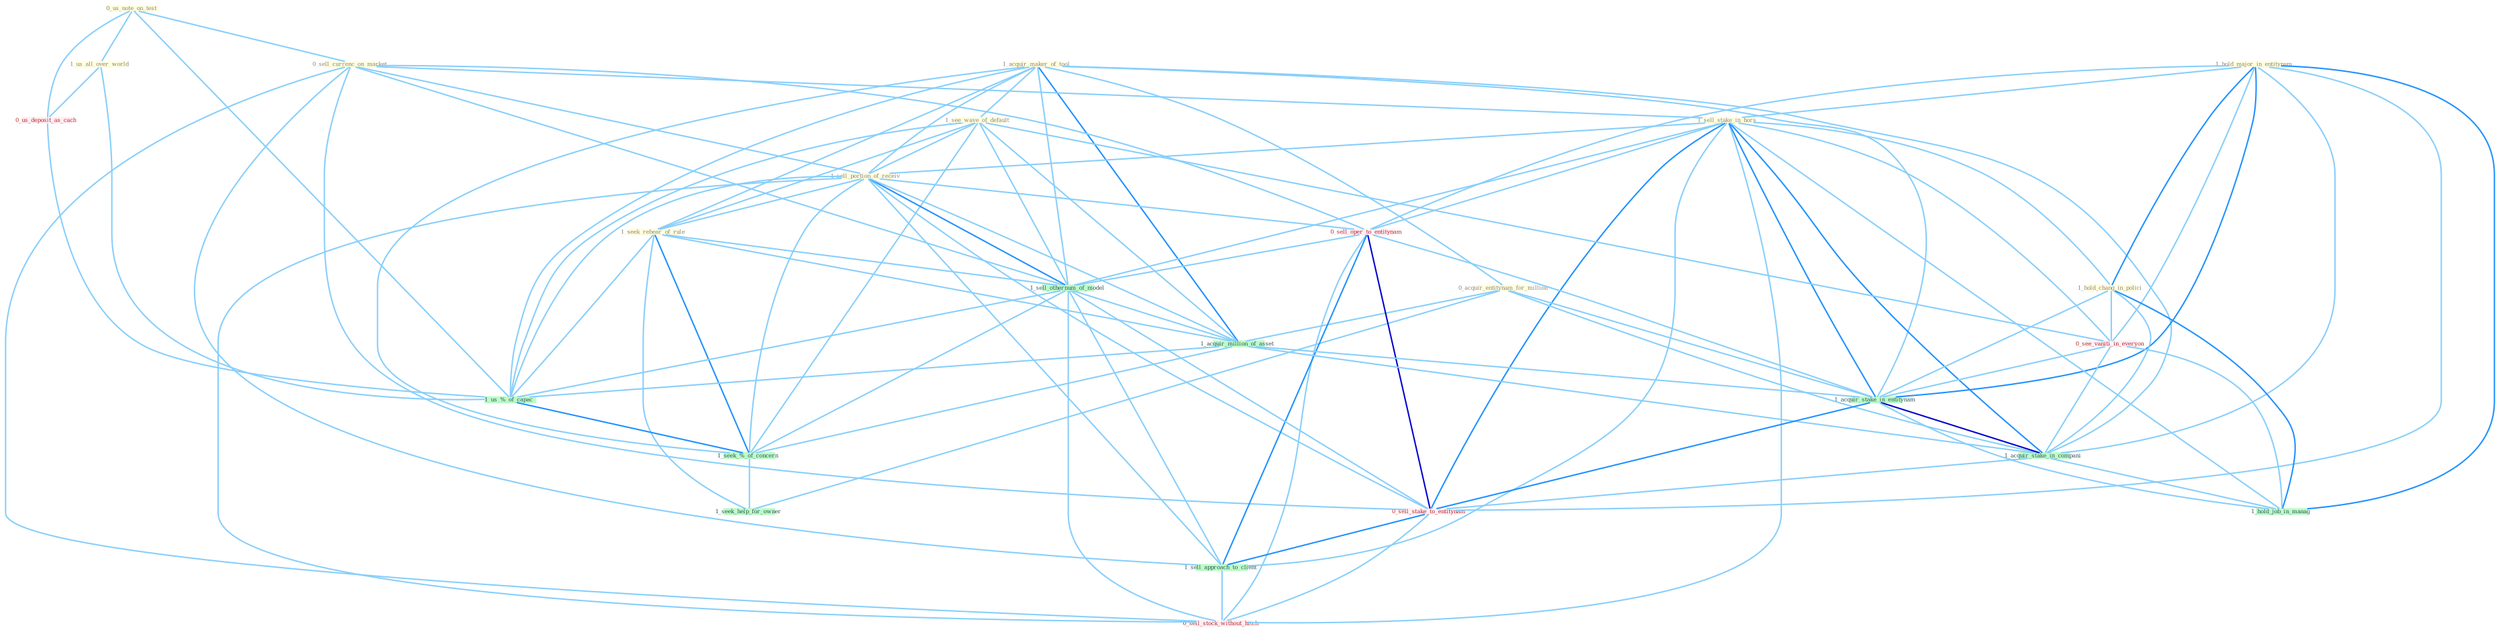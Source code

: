 Graph G{ 
    node
    [shape=polygon,style=filled,width=.5,height=.06,color="#BDFCC9",fixedsize=true,fontsize=4,
    fontcolor="#2f4f4f"];
    {node
    [color="#ffffe0", fontcolor="#8b7d6b"] "1_acquir_maker_of_tool " "0_us_note_on_test " "0_sell_currenc_on_market " "1_hold_major_in_entitynam " "1_sell_stake_in_hors " "1_hold_chang_in_polici " "1_see_wave_of_default " "1_sell_portion_of_receiv " "1_seek_rehear_of_rule " "1_us_all_over_world " "0_acquir_entitynam_for_million "}
{node [color="#fff0f5", fontcolor="#b22222"] "0_sell_oper_to_entitynam " "0_see_vaniti_in_everyon " "0_us_deposit_as_cach " "0_sell_stake_to_entitynam " "0_sell_stock_without_hitch "}
edge [color="#B0E2FF"];

	"1_acquir_maker_of_tool " -- "1_see_wave_of_default " [w="1", color="#87cefa" ];
	"1_acquir_maker_of_tool " -- "1_sell_portion_of_receiv " [w="1", color="#87cefa" ];
	"1_acquir_maker_of_tool " -- "1_seek_rehear_of_rule " [w="1", color="#87cefa" ];
	"1_acquir_maker_of_tool " -- "0_acquir_entitynam_for_million " [w="1", color="#87cefa" ];
	"1_acquir_maker_of_tool " -- "1_sell_othernum_of_model " [w="1", color="#87cefa" ];
	"1_acquir_maker_of_tool " -- "1_acquir_million_of_asset " [w="2", color="#1e90ff" , len=0.8];
	"1_acquir_maker_of_tool " -- "1_acquir_stake_in_entitynam " [w="1", color="#87cefa" ];
	"1_acquir_maker_of_tool " -- "1_acquir_stake_in_compani " [w="1", color="#87cefa" ];
	"1_acquir_maker_of_tool " -- "1_us_%_of_capac " [w="1", color="#87cefa" ];
	"1_acquir_maker_of_tool " -- "1_seek_%_of_concern " [w="1", color="#87cefa" ];
	"0_us_note_on_test " -- "0_sell_currenc_on_market " [w="1", color="#87cefa" ];
	"0_us_note_on_test " -- "1_us_all_over_world " [w="1", color="#87cefa" ];
	"0_us_note_on_test " -- "0_us_deposit_as_cach " [w="1", color="#87cefa" ];
	"0_us_note_on_test " -- "1_us_%_of_capac " [w="1", color="#87cefa" ];
	"0_sell_currenc_on_market " -- "1_sell_stake_in_hors " [w="1", color="#87cefa" ];
	"0_sell_currenc_on_market " -- "1_sell_portion_of_receiv " [w="1", color="#87cefa" ];
	"0_sell_currenc_on_market " -- "0_sell_oper_to_entitynam " [w="1", color="#87cefa" ];
	"0_sell_currenc_on_market " -- "1_sell_othernum_of_model " [w="1", color="#87cefa" ];
	"0_sell_currenc_on_market " -- "0_sell_stake_to_entitynam " [w="1", color="#87cefa" ];
	"0_sell_currenc_on_market " -- "1_sell_approach_to_client " [w="1", color="#87cefa" ];
	"0_sell_currenc_on_market " -- "0_sell_stock_without_hitch " [w="1", color="#87cefa" ];
	"1_hold_major_in_entitynam " -- "1_sell_stake_in_hors " [w="1", color="#87cefa" ];
	"1_hold_major_in_entitynam " -- "1_hold_chang_in_polici " [w="2", color="#1e90ff" , len=0.8];
	"1_hold_major_in_entitynam " -- "0_sell_oper_to_entitynam " [w="1", color="#87cefa" ];
	"1_hold_major_in_entitynam " -- "0_see_vaniti_in_everyon " [w="1", color="#87cefa" ];
	"1_hold_major_in_entitynam " -- "1_acquir_stake_in_entitynam " [w="2", color="#1e90ff" , len=0.8];
	"1_hold_major_in_entitynam " -- "1_acquir_stake_in_compani " [w="1", color="#87cefa" ];
	"1_hold_major_in_entitynam " -- "0_sell_stake_to_entitynam " [w="1", color="#87cefa" ];
	"1_hold_major_in_entitynam " -- "1_hold_job_in_manag " [w="2", color="#1e90ff" , len=0.8];
	"1_sell_stake_in_hors " -- "1_hold_chang_in_polici " [w="1", color="#87cefa" ];
	"1_sell_stake_in_hors " -- "1_sell_portion_of_receiv " [w="1", color="#87cefa" ];
	"1_sell_stake_in_hors " -- "0_sell_oper_to_entitynam " [w="1", color="#87cefa" ];
	"1_sell_stake_in_hors " -- "1_sell_othernum_of_model " [w="1", color="#87cefa" ];
	"1_sell_stake_in_hors " -- "0_see_vaniti_in_everyon " [w="1", color="#87cefa" ];
	"1_sell_stake_in_hors " -- "1_acquir_stake_in_entitynam " [w="2", color="#1e90ff" , len=0.8];
	"1_sell_stake_in_hors " -- "1_acquir_stake_in_compani " [w="2", color="#1e90ff" , len=0.8];
	"1_sell_stake_in_hors " -- "0_sell_stake_to_entitynam " [w="2", color="#1e90ff" , len=0.8];
	"1_sell_stake_in_hors " -- "1_sell_approach_to_client " [w="1", color="#87cefa" ];
	"1_sell_stake_in_hors " -- "1_hold_job_in_manag " [w="1", color="#87cefa" ];
	"1_sell_stake_in_hors " -- "0_sell_stock_without_hitch " [w="1", color="#87cefa" ];
	"1_hold_chang_in_polici " -- "0_see_vaniti_in_everyon " [w="1", color="#87cefa" ];
	"1_hold_chang_in_polici " -- "1_acquir_stake_in_entitynam " [w="1", color="#87cefa" ];
	"1_hold_chang_in_polici " -- "1_acquir_stake_in_compani " [w="1", color="#87cefa" ];
	"1_hold_chang_in_polici " -- "1_hold_job_in_manag " [w="2", color="#1e90ff" , len=0.8];
	"1_see_wave_of_default " -- "1_sell_portion_of_receiv " [w="1", color="#87cefa" ];
	"1_see_wave_of_default " -- "1_seek_rehear_of_rule " [w="1", color="#87cefa" ];
	"1_see_wave_of_default " -- "1_sell_othernum_of_model " [w="1", color="#87cefa" ];
	"1_see_wave_of_default " -- "0_see_vaniti_in_everyon " [w="1", color="#87cefa" ];
	"1_see_wave_of_default " -- "1_acquir_million_of_asset " [w="1", color="#87cefa" ];
	"1_see_wave_of_default " -- "1_us_%_of_capac " [w="1", color="#87cefa" ];
	"1_see_wave_of_default " -- "1_seek_%_of_concern " [w="1", color="#87cefa" ];
	"1_sell_portion_of_receiv " -- "1_seek_rehear_of_rule " [w="1", color="#87cefa" ];
	"1_sell_portion_of_receiv " -- "0_sell_oper_to_entitynam " [w="1", color="#87cefa" ];
	"1_sell_portion_of_receiv " -- "1_sell_othernum_of_model " [w="2", color="#1e90ff" , len=0.8];
	"1_sell_portion_of_receiv " -- "1_acquir_million_of_asset " [w="1", color="#87cefa" ];
	"1_sell_portion_of_receiv " -- "0_sell_stake_to_entitynam " [w="1", color="#87cefa" ];
	"1_sell_portion_of_receiv " -- "1_us_%_of_capac " [w="1", color="#87cefa" ];
	"1_sell_portion_of_receiv " -- "1_sell_approach_to_client " [w="1", color="#87cefa" ];
	"1_sell_portion_of_receiv " -- "0_sell_stock_without_hitch " [w="1", color="#87cefa" ];
	"1_sell_portion_of_receiv " -- "1_seek_%_of_concern " [w="1", color="#87cefa" ];
	"1_seek_rehear_of_rule " -- "1_sell_othernum_of_model " [w="1", color="#87cefa" ];
	"1_seek_rehear_of_rule " -- "1_acquir_million_of_asset " [w="1", color="#87cefa" ];
	"1_seek_rehear_of_rule " -- "1_us_%_of_capac " [w="1", color="#87cefa" ];
	"1_seek_rehear_of_rule " -- "1_seek_%_of_concern " [w="2", color="#1e90ff" , len=0.8];
	"1_seek_rehear_of_rule " -- "1_seek_help_for_owner " [w="1", color="#87cefa" ];
	"1_us_all_over_world " -- "0_us_deposit_as_cach " [w="1", color="#87cefa" ];
	"1_us_all_over_world " -- "1_us_%_of_capac " [w="1", color="#87cefa" ];
	"0_acquir_entitynam_for_million " -- "1_acquir_million_of_asset " [w="1", color="#87cefa" ];
	"0_acquir_entitynam_for_million " -- "1_acquir_stake_in_entitynam " [w="1", color="#87cefa" ];
	"0_acquir_entitynam_for_million " -- "1_acquir_stake_in_compani " [w="1", color="#87cefa" ];
	"0_acquir_entitynam_for_million " -- "1_seek_help_for_owner " [w="1", color="#87cefa" ];
	"0_sell_oper_to_entitynam " -- "1_sell_othernum_of_model " [w="1", color="#87cefa" ];
	"0_sell_oper_to_entitynam " -- "1_acquir_stake_in_entitynam " [w="1", color="#87cefa" ];
	"0_sell_oper_to_entitynam " -- "0_sell_stake_to_entitynam " [w="3", color="#0000cd" , len=0.6];
	"0_sell_oper_to_entitynam " -- "1_sell_approach_to_client " [w="2", color="#1e90ff" , len=0.8];
	"0_sell_oper_to_entitynam " -- "0_sell_stock_without_hitch " [w="1", color="#87cefa" ];
	"1_sell_othernum_of_model " -- "1_acquir_million_of_asset " [w="1", color="#87cefa" ];
	"1_sell_othernum_of_model " -- "0_sell_stake_to_entitynam " [w="1", color="#87cefa" ];
	"1_sell_othernum_of_model " -- "1_us_%_of_capac " [w="1", color="#87cefa" ];
	"1_sell_othernum_of_model " -- "1_sell_approach_to_client " [w="1", color="#87cefa" ];
	"1_sell_othernum_of_model " -- "0_sell_stock_without_hitch " [w="1", color="#87cefa" ];
	"1_sell_othernum_of_model " -- "1_seek_%_of_concern " [w="1", color="#87cefa" ];
	"0_see_vaniti_in_everyon " -- "1_acquir_stake_in_entitynam " [w="1", color="#87cefa" ];
	"0_see_vaniti_in_everyon " -- "1_acquir_stake_in_compani " [w="1", color="#87cefa" ];
	"0_see_vaniti_in_everyon " -- "1_hold_job_in_manag " [w="1", color="#87cefa" ];
	"1_acquir_million_of_asset " -- "1_acquir_stake_in_entitynam " [w="1", color="#87cefa" ];
	"1_acquir_million_of_asset " -- "1_acquir_stake_in_compani " [w="1", color="#87cefa" ];
	"1_acquir_million_of_asset " -- "1_us_%_of_capac " [w="1", color="#87cefa" ];
	"1_acquir_million_of_asset " -- "1_seek_%_of_concern " [w="1", color="#87cefa" ];
	"0_us_deposit_as_cach " -- "1_us_%_of_capac " [w="1", color="#87cefa" ];
	"1_acquir_stake_in_entitynam " -- "1_acquir_stake_in_compani " [w="3", color="#0000cd" , len=0.6];
	"1_acquir_stake_in_entitynam " -- "0_sell_stake_to_entitynam " [w="2", color="#1e90ff" , len=0.8];
	"1_acquir_stake_in_entitynam " -- "1_hold_job_in_manag " [w="1", color="#87cefa" ];
	"1_acquir_stake_in_compani " -- "0_sell_stake_to_entitynam " [w="1", color="#87cefa" ];
	"1_acquir_stake_in_compani " -- "1_hold_job_in_manag " [w="1", color="#87cefa" ];
	"0_sell_stake_to_entitynam " -- "1_sell_approach_to_client " [w="2", color="#1e90ff" , len=0.8];
	"0_sell_stake_to_entitynam " -- "0_sell_stock_without_hitch " [w="1", color="#87cefa" ];
	"1_us_%_of_capac " -- "1_seek_%_of_concern " [w="2", color="#1e90ff" , len=0.8];
	"1_sell_approach_to_client " -- "0_sell_stock_without_hitch " [w="1", color="#87cefa" ];
	"1_seek_%_of_concern " -- "1_seek_help_for_owner " [w="1", color="#87cefa" ];
}